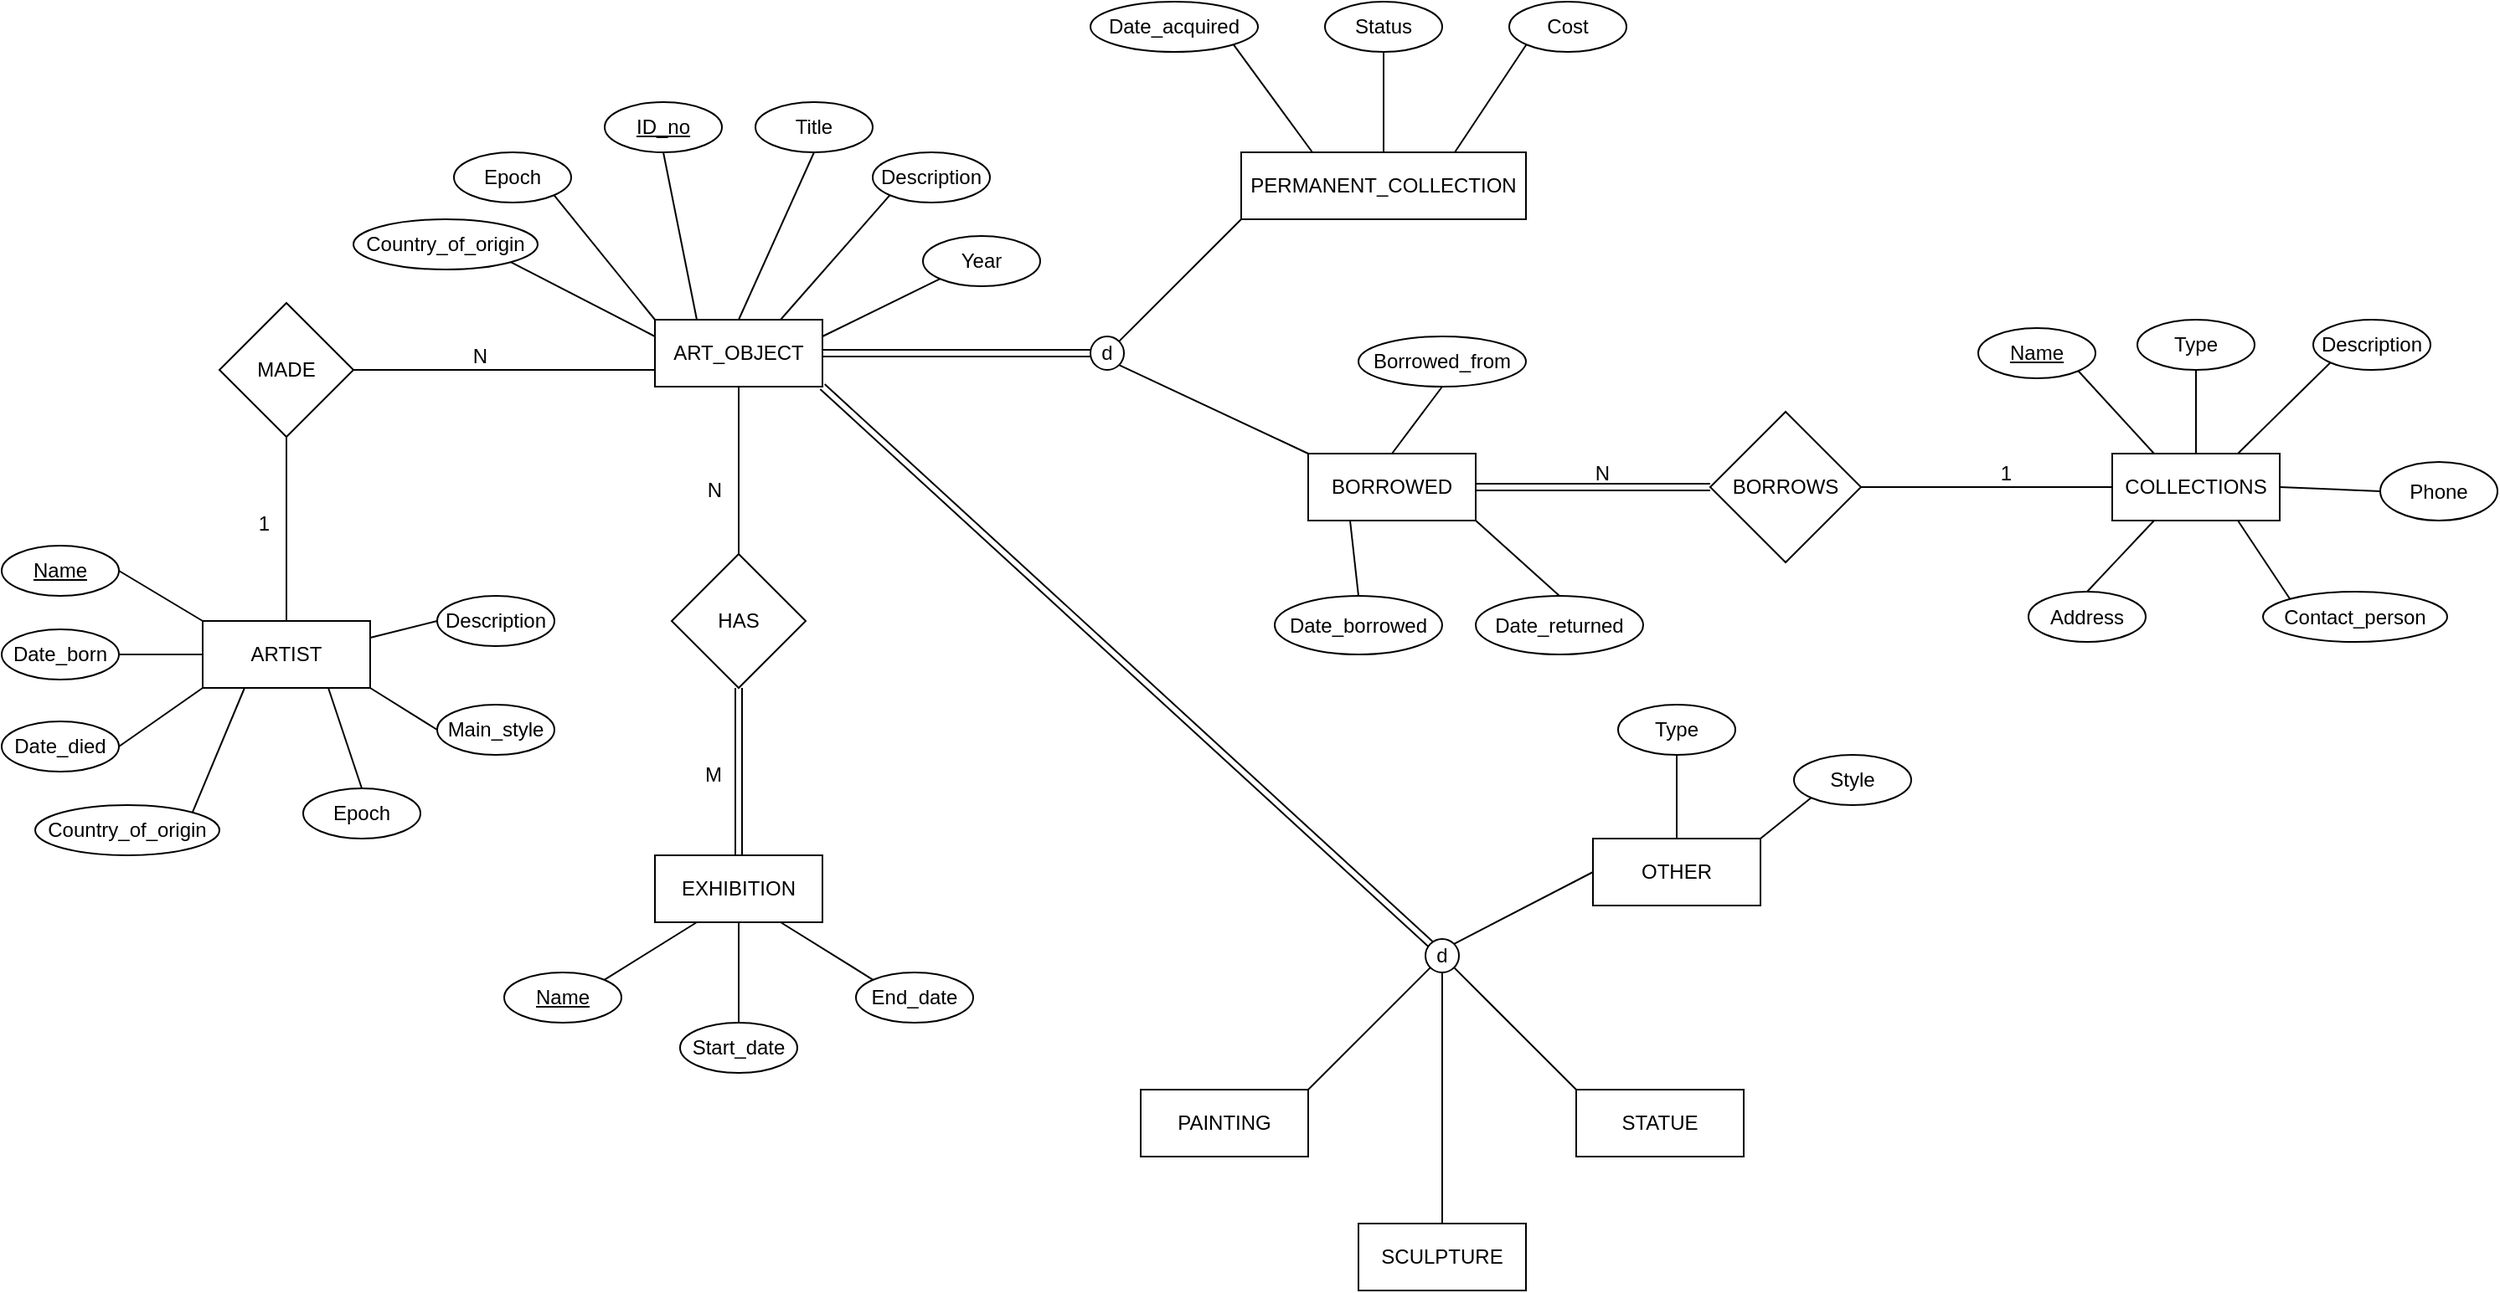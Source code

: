 <mxfile>
    <diagram id="F1-E8T4RD7VsMiOD42gL" name="Page-1">
        <mxGraphModel dx="545" dy="332" grid="1" gridSize="10" guides="1" tooltips="1" connect="1" arrows="1" fold="1" page="1" pageScale="1.5" pageWidth="1100" pageHeight="850" math="0" shadow="0">
            <root>
                <mxCell id="0"/>
                <mxCell id="1" parent="0"/>
                <mxCell id="2" value="ART_OBJECT" style="whiteSpace=wrap;html=1;align=center;" vertex="1" parent="1">
                    <mxGeometry x="410" y="260" width="100" height="40" as="geometry"/>
                </mxCell>
                <mxCell id="3" value="ID_no" style="ellipse;whiteSpace=wrap;html=1;align=center;fontStyle=4;" vertex="1" parent="1">
                    <mxGeometry x="380" y="130" width="70" height="30" as="geometry"/>
                </mxCell>
                <mxCell id="4" value="Title" style="ellipse;whiteSpace=wrap;html=1;align=center;" vertex="1" parent="1">
                    <mxGeometry x="470" y="130" width="70" height="30" as="geometry"/>
                </mxCell>
                <mxCell id="5" value="Description" style="ellipse;whiteSpace=wrap;html=1;align=center;" vertex="1" parent="1">
                    <mxGeometry x="540" y="160" width="70" height="30" as="geometry"/>
                </mxCell>
                <mxCell id="6" value="Year" style="ellipse;whiteSpace=wrap;html=1;align=center;" vertex="1" parent="1">
                    <mxGeometry x="570" y="210" width="70" height="30" as="geometry"/>
                </mxCell>
                <mxCell id="7" value="Epoch" style="ellipse;whiteSpace=wrap;html=1;align=center;" vertex="1" parent="1">
                    <mxGeometry x="290" y="160" width="70" height="30" as="geometry"/>
                </mxCell>
                <mxCell id="8" value="Country_of_origin" style="ellipse;whiteSpace=wrap;html=1;align=center;" vertex="1" parent="1">
                    <mxGeometry x="230" y="200" width="110" height="30" as="geometry"/>
                </mxCell>
                <mxCell id="9" value="" style="endArrow=none;html=1;rounded=0;exitX=0.5;exitY=1;exitDx=0;exitDy=0;entryX=0.5;entryY=0;entryDx=0;entryDy=0;" edge="1" parent="1" source="4" target="2">
                    <mxGeometry relative="1" as="geometry">
                        <mxPoint x="390" y="250" as="sourcePoint"/>
                        <mxPoint x="550" y="250" as="targetPoint"/>
                    </mxGeometry>
                </mxCell>
                <mxCell id="10" value="" style="endArrow=none;html=1;rounded=0;exitX=0;exitY=1;exitDx=0;exitDy=0;entryX=0.75;entryY=0;entryDx=0;entryDy=0;" edge="1" parent="1" source="5" target="2">
                    <mxGeometry relative="1" as="geometry">
                        <mxPoint x="465" y="160" as="sourcePoint"/>
                        <mxPoint x="470" y="270" as="targetPoint"/>
                    </mxGeometry>
                </mxCell>
                <mxCell id="11" value="" style="endArrow=none;html=1;rounded=0;exitX=0;exitY=1;exitDx=0;exitDy=0;entryX=1;entryY=0.25;entryDx=0;entryDy=0;" edge="1" parent="1" source="6" target="2">
                    <mxGeometry relative="1" as="geometry">
                        <mxPoint x="510.196" y="195.583" as="sourcePoint"/>
                        <mxPoint x="495" y="270" as="targetPoint"/>
                    </mxGeometry>
                </mxCell>
                <mxCell id="12" value="" style="endArrow=none;html=1;rounded=0;exitX=0.5;exitY=1;exitDx=0;exitDy=0;entryX=0.25;entryY=0;entryDx=0;entryDy=0;" edge="1" parent="1" source="3" target="2">
                    <mxGeometry relative="1" as="geometry">
                        <mxPoint x="520.196" y="205.583" as="sourcePoint"/>
                        <mxPoint x="505" y="280" as="targetPoint"/>
                    </mxGeometry>
                </mxCell>
                <mxCell id="13" value="" style="endArrow=none;html=1;rounded=0;exitX=1;exitY=1;exitDx=0;exitDy=0;entryX=0;entryY=0;entryDx=0;entryDy=0;" edge="1" parent="1" source="7" target="2">
                    <mxGeometry relative="1" as="geometry">
                        <mxPoint x="530.196" y="215.583" as="sourcePoint"/>
                        <mxPoint x="515" y="290" as="targetPoint"/>
                    </mxGeometry>
                </mxCell>
                <mxCell id="14" value="" style="endArrow=none;html=1;rounded=0;exitX=1;exitY=1;exitDx=0;exitDy=0;entryX=0;entryY=0.25;entryDx=0;entryDy=0;" edge="1" parent="1" source="8" target="2">
                    <mxGeometry relative="1" as="geometry">
                        <mxPoint x="380.0" y="225" as="sourcePoint"/>
                        <mxPoint x="420" y="270" as="targetPoint"/>
                    </mxGeometry>
                </mxCell>
                <mxCell id="15" value="MADE" style="shape=rhombus;perimeter=rhombusPerimeter;whiteSpace=wrap;html=1;align=center;" vertex="1" parent="1">
                    <mxGeometry x="150" y="250" width="80" height="80" as="geometry"/>
                </mxCell>
                <mxCell id="17" value="" style="endArrow=none;html=1;rounded=0;entryX=0;entryY=0.75;entryDx=0;entryDy=0;exitX=1;exitY=0.5;exitDx=0;exitDy=0;" edge="1" parent="1" source="15" target="2">
                    <mxGeometry relative="1" as="geometry">
                        <mxPoint x="240" y="330" as="sourcePoint"/>
                        <mxPoint x="400" y="330" as="targetPoint"/>
                    </mxGeometry>
                </mxCell>
                <mxCell id="18" value="N" style="resizable=0;html=1;align=right;verticalAlign=bottom;" connectable="0" vertex="1" parent="17">
                    <mxGeometry x="1" relative="1" as="geometry">
                        <mxPoint x="-100" as="offset"/>
                    </mxGeometry>
                </mxCell>
                <mxCell id="20" value="ARTIST" style="whiteSpace=wrap;html=1;align=center;" vertex="1" parent="1">
                    <mxGeometry x="140" y="440" width="100" height="40" as="geometry"/>
                </mxCell>
                <mxCell id="21" value="" style="endArrow=none;html=1;rounded=0;exitX=0.5;exitY=1;exitDx=0;exitDy=0;entryX=0.5;entryY=0;entryDx=0;entryDy=0;" edge="1" parent="1" source="15" target="20">
                    <mxGeometry relative="1" as="geometry">
                        <mxPoint x="170" y="380" as="sourcePoint"/>
                        <mxPoint x="330" y="380" as="targetPoint"/>
                    </mxGeometry>
                </mxCell>
                <mxCell id="22" value="1" style="resizable=0;html=1;align=right;verticalAlign=bottom;" connectable="0" vertex="1" parent="21">
                    <mxGeometry x="1" relative="1" as="geometry">
                        <mxPoint x="-10" y="-50" as="offset"/>
                    </mxGeometry>
                </mxCell>
                <mxCell id="23" value="Name" style="ellipse;whiteSpace=wrap;html=1;align=center;fontStyle=4;" vertex="1" parent="1">
                    <mxGeometry x="20" y="395" width="70" height="30" as="geometry"/>
                </mxCell>
                <mxCell id="24" value="Date_born" style="ellipse;whiteSpace=wrap;html=1;align=center;" vertex="1" parent="1">
                    <mxGeometry x="20" y="445" width="70" height="30" as="geometry"/>
                </mxCell>
                <mxCell id="25" value="Date_died" style="ellipse;whiteSpace=wrap;html=1;align=center;" vertex="1" parent="1">
                    <mxGeometry x="20" y="500" width="70" height="30" as="geometry"/>
                </mxCell>
                <mxCell id="26" value="Country_of_origin" style="ellipse;whiteSpace=wrap;html=1;align=center;" vertex="1" parent="1">
                    <mxGeometry x="40" y="550" width="110" height="30" as="geometry"/>
                </mxCell>
                <mxCell id="27" value="Epoch" style="ellipse;whiteSpace=wrap;html=1;align=center;" vertex="1" parent="1">
                    <mxGeometry x="200" y="540" width="70" height="30" as="geometry"/>
                </mxCell>
                <mxCell id="28" value="Main_style" style="ellipse;whiteSpace=wrap;html=1;align=center;" vertex="1" parent="1">
                    <mxGeometry x="280" y="490" width="70" height="30" as="geometry"/>
                </mxCell>
                <mxCell id="29" value="Description" style="ellipse;whiteSpace=wrap;html=1;align=center;" vertex="1" parent="1">
                    <mxGeometry x="280" y="425" width="70" height="30" as="geometry"/>
                </mxCell>
                <mxCell id="30" value="" style="endArrow=none;html=1;rounded=0;exitX=1;exitY=0.5;exitDx=0;exitDy=0;entryX=0;entryY=0;entryDx=0;entryDy=0;" edge="1" parent="1" source="23" target="20">
                    <mxGeometry relative="1" as="geometry">
                        <mxPoint x="210" y="470" as="sourcePoint"/>
                        <mxPoint x="370" y="470" as="targetPoint"/>
                    </mxGeometry>
                </mxCell>
                <mxCell id="31" value="" style="endArrow=none;html=1;rounded=0;exitX=1;exitY=0.5;exitDx=0;exitDy=0;entryX=0;entryY=0.5;entryDx=0;entryDy=0;" edge="1" parent="1" source="24" target="20">
                    <mxGeometry relative="1" as="geometry">
                        <mxPoint x="100" y="420" as="sourcePoint"/>
                        <mxPoint x="150" y="450" as="targetPoint"/>
                    </mxGeometry>
                </mxCell>
                <mxCell id="32" value="" style="endArrow=none;html=1;rounded=0;entryX=0;entryY=1;entryDx=0;entryDy=0;exitX=1;exitY=0.5;exitDx=0;exitDy=0;" edge="1" parent="1" source="25" target="20">
                    <mxGeometry relative="1" as="geometry">
                        <mxPoint x="100" y="490" as="sourcePoint"/>
                        <mxPoint x="150" y="470" as="targetPoint"/>
                    </mxGeometry>
                </mxCell>
                <mxCell id="33" value="" style="endArrow=none;html=1;rounded=0;entryX=0.25;entryY=1;entryDx=0;entryDy=0;exitX=1;exitY=0;exitDx=0;exitDy=0;" edge="1" parent="1" source="26" target="20">
                    <mxGeometry relative="1" as="geometry">
                        <mxPoint x="100" y="525" as="sourcePoint"/>
                        <mxPoint x="150" y="490" as="targetPoint"/>
                    </mxGeometry>
                </mxCell>
                <mxCell id="34" value="" style="endArrow=none;html=1;rounded=0;entryX=0.75;entryY=1;entryDx=0;entryDy=0;exitX=0.5;exitY=0;exitDx=0;exitDy=0;" edge="1" parent="1" source="27" target="20">
                    <mxGeometry relative="1" as="geometry">
                        <mxPoint x="144.044" y="564.435" as="sourcePoint"/>
                        <mxPoint x="175" y="490" as="targetPoint"/>
                    </mxGeometry>
                </mxCell>
                <mxCell id="35" value="" style="endArrow=none;html=1;rounded=0;entryX=1;entryY=1;entryDx=0;entryDy=0;exitX=0;exitY=0.5;exitDx=0;exitDy=0;" edge="1" parent="1" source="28" target="20">
                    <mxGeometry relative="1" as="geometry">
                        <mxPoint x="245" y="550" as="sourcePoint"/>
                        <mxPoint x="225" y="490" as="targetPoint"/>
                    </mxGeometry>
                </mxCell>
                <mxCell id="36" value="" style="endArrow=none;html=1;rounded=0;entryX=1;entryY=0.25;entryDx=0;entryDy=0;exitX=0;exitY=0.5;exitDx=0;exitDy=0;" edge="1" parent="1" source="29" target="20">
                    <mxGeometry relative="1" as="geometry">
                        <mxPoint x="290" y="515" as="sourcePoint"/>
                        <mxPoint x="250" y="490" as="targetPoint"/>
                    </mxGeometry>
                </mxCell>
                <mxCell id="37" value="HAS" style="shape=rhombus;perimeter=rhombusPerimeter;whiteSpace=wrap;html=1;align=center;" vertex="1" parent="1">
                    <mxGeometry x="420" y="400" width="80" height="80" as="geometry"/>
                </mxCell>
                <mxCell id="38" value="" style="endArrow=none;html=1;rounded=0;entryX=0.5;entryY=1;entryDx=0;entryDy=0;exitX=0.5;exitY=0;exitDx=0;exitDy=0;" edge="1" parent="1" source="37" target="2">
                    <mxGeometry relative="1" as="geometry">
                        <mxPoint x="450" y="410" as="sourcePoint"/>
                        <mxPoint x="610" y="410" as="targetPoint"/>
                    </mxGeometry>
                </mxCell>
                <mxCell id="39" value="N" style="resizable=0;html=1;align=right;verticalAlign=bottom;" connectable="0" vertex="1" parent="38">
                    <mxGeometry x="1" relative="1" as="geometry">
                        <mxPoint x="-10" y="70" as="offset"/>
                    </mxGeometry>
                </mxCell>
                <mxCell id="42" value="" style="shape=link;html=1;rounded=0;exitX=0.5;exitY=1;exitDx=0;exitDy=0;" edge="1" parent="1" source="37">
                    <mxGeometry relative="1" as="geometry">
                        <mxPoint x="460" y="560" as="sourcePoint"/>
                        <mxPoint x="460" y="580" as="targetPoint"/>
                    </mxGeometry>
                </mxCell>
                <mxCell id="43" value="M" style="resizable=0;html=1;align=right;verticalAlign=bottom;" connectable="0" vertex="1" parent="42">
                    <mxGeometry x="1" relative="1" as="geometry">
                        <mxPoint x="-10" y="-40" as="offset"/>
                    </mxGeometry>
                </mxCell>
                <mxCell id="45" value="EXHIBITION" style="whiteSpace=wrap;html=1;align=center;" vertex="1" parent="1">
                    <mxGeometry x="410" y="580" width="100" height="40" as="geometry"/>
                </mxCell>
                <mxCell id="46" value="Name" style="ellipse;whiteSpace=wrap;html=1;align=center;fontStyle=4;" vertex="1" parent="1">
                    <mxGeometry x="320" y="650" width="70" height="30" as="geometry"/>
                </mxCell>
                <mxCell id="47" value="Start_date" style="ellipse;whiteSpace=wrap;html=1;align=center;" vertex="1" parent="1">
                    <mxGeometry x="425" y="680" width="70" height="30" as="geometry"/>
                </mxCell>
                <mxCell id="48" value="End_date" style="ellipse;whiteSpace=wrap;html=1;align=center;" vertex="1" parent="1">
                    <mxGeometry x="530" y="650" width="70" height="30" as="geometry"/>
                </mxCell>
                <mxCell id="50" value="" style="endArrow=none;html=1;rounded=0;exitX=0.5;exitY=1;exitDx=0;exitDy=0;entryX=0.5;entryY=0;entryDx=0;entryDy=0;" edge="1" parent="1" source="45" target="47">
                    <mxGeometry relative="1" as="geometry">
                        <mxPoint x="500" y="640" as="sourcePoint"/>
                        <mxPoint x="660" y="640" as="targetPoint"/>
                    </mxGeometry>
                </mxCell>
                <mxCell id="51" value="" style="endArrow=none;html=1;rounded=0;exitX=0.75;exitY=1;exitDx=0;exitDy=0;entryX=0;entryY=0;entryDx=0;entryDy=0;" edge="1" parent="1" source="45" target="48">
                    <mxGeometry relative="1" as="geometry">
                        <mxPoint x="470" y="630" as="sourcePoint"/>
                        <mxPoint x="470" y="690" as="targetPoint"/>
                    </mxGeometry>
                </mxCell>
                <mxCell id="52" value="" style="endArrow=none;html=1;rounded=0;exitX=0.25;exitY=1;exitDx=0;exitDy=0;entryX=1;entryY=0;entryDx=0;entryDy=0;" edge="1" parent="1" source="45" target="46">
                    <mxGeometry relative="1" as="geometry">
                        <mxPoint x="495" y="630" as="sourcePoint"/>
                        <mxPoint x="550.175" y="664.426" as="targetPoint"/>
                    </mxGeometry>
                </mxCell>
                <mxCell id="53" value="d" style="ellipse;whiteSpace=wrap;html=1;align=center;" vertex="1" parent="1">
                    <mxGeometry x="670" y="270" width="20" height="20" as="geometry"/>
                </mxCell>
                <mxCell id="56" value="" style="shape=link;html=1;rounded=0;exitX=1;exitY=0.5;exitDx=0;exitDy=0;entryX=0;entryY=0.5;entryDx=0;entryDy=0;" edge="1" parent="1" source="2" target="53">
                    <mxGeometry relative="1" as="geometry">
                        <mxPoint x="670" y="240" as="sourcePoint"/>
                        <mxPoint x="830" y="240" as="targetPoint"/>
                    </mxGeometry>
                </mxCell>
                <mxCell id="58" value="PERMANENT_COLLECTION" style="whiteSpace=wrap;html=1;align=center;" vertex="1" parent="1">
                    <mxGeometry x="760" y="160" width="170" height="40" as="geometry"/>
                </mxCell>
                <mxCell id="59" value="Date_acquired" style="ellipse;whiteSpace=wrap;html=1;align=center;" vertex="1" parent="1">
                    <mxGeometry x="670" y="70" width="100" height="30" as="geometry"/>
                </mxCell>
                <mxCell id="60" value="Status" style="ellipse;whiteSpace=wrap;html=1;align=center;" vertex="1" parent="1">
                    <mxGeometry x="810" y="70" width="70" height="30" as="geometry"/>
                </mxCell>
                <mxCell id="61" value="Cost" style="ellipse;whiteSpace=wrap;html=1;align=center;" vertex="1" parent="1">
                    <mxGeometry x="920" y="70" width="70" height="30" as="geometry"/>
                </mxCell>
                <mxCell id="62" value="" style="endArrow=none;html=1;rounded=0;exitX=1;exitY=1;exitDx=0;exitDy=0;entryX=0.25;entryY=0;entryDx=0;entryDy=0;" edge="1" parent="1" source="59" target="58">
                    <mxGeometry relative="1" as="geometry">
                        <mxPoint x="800" y="150" as="sourcePoint"/>
                        <mxPoint x="960" y="150" as="targetPoint"/>
                    </mxGeometry>
                </mxCell>
                <mxCell id="63" value="" style="endArrow=none;html=1;rounded=0;exitX=0.5;exitY=1;exitDx=0;exitDy=0;entryX=0.5;entryY=0;entryDx=0;entryDy=0;" edge="1" parent="1" source="60" target="58">
                    <mxGeometry relative="1" as="geometry">
                        <mxPoint x="765.432" y="105.584" as="sourcePoint"/>
                        <mxPoint x="812.5" y="170" as="targetPoint"/>
                    </mxGeometry>
                </mxCell>
                <mxCell id="64" value="" style="endArrow=none;html=1;rounded=0;exitX=0;exitY=1;exitDx=0;exitDy=0;entryX=0.75;entryY=0;entryDx=0;entryDy=0;" edge="1" parent="1" source="61" target="58">
                    <mxGeometry relative="1" as="geometry">
                        <mxPoint x="855" y="110" as="sourcePoint"/>
                        <mxPoint x="855" y="170" as="targetPoint"/>
                    </mxGeometry>
                </mxCell>
                <mxCell id="65" value="" style="endArrow=none;html=1;rounded=0;exitX=1;exitY=0;exitDx=0;exitDy=0;entryX=0;entryY=1;entryDx=0;entryDy=0;" edge="1" parent="1" source="53" target="58">
                    <mxGeometry relative="1" as="geometry">
                        <mxPoint x="760" y="210" as="sourcePoint"/>
                        <mxPoint x="920" y="210" as="targetPoint"/>
                    </mxGeometry>
                </mxCell>
                <mxCell id="66" value="BORROWED" style="whiteSpace=wrap;html=1;align=center;" vertex="1" parent="1">
                    <mxGeometry x="800" y="340" width="100" height="40" as="geometry"/>
                </mxCell>
                <mxCell id="67" value="" style="endArrow=none;html=1;rounded=0;exitX=1;exitY=1;exitDx=0;exitDy=0;entryX=0;entryY=0;entryDx=0;entryDy=0;" edge="1" parent="1" source="53" target="66">
                    <mxGeometry relative="1" as="geometry">
                        <mxPoint x="697.071" y="282.929" as="sourcePoint"/>
                        <mxPoint x="770" y="210" as="targetPoint"/>
                    </mxGeometry>
                </mxCell>
                <mxCell id="69" value="Borrowed_from" style="ellipse;whiteSpace=wrap;html=1;align=center;" vertex="1" parent="1">
                    <mxGeometry x="830" y="270" width="100" height="30" as="geometry"/>
                </mxCell>
                <mxCell id="70" value="Date_borrowed" style="ellipse;whiteSpace=wrap;html=1;align=center;" vertex="1" parent="1">
                    <mxGeometry x="780" y="425" width="100" height="35" as="geometry"/>
                </mxCell>
                <mxCell id="71" value="Date_returned" style="ellipse;whiteSpace=wrap;html=1;align=center;" vertex="1" parent="1">
                    <mxGeometry x="900" y="425" width="100" height="35" as="geometry"/>
                </mxCell>
                <mxCell id="72" value="" style="endArrow=none;html=1;rounded=0;exitX=0.5;exitY=1;exitDx=0;exitDy=0;entryX=0.5;entryY=0;entryDx=0;entryDy=0;" edge="1" parent="1" source="69" target="66">
                    <mxGeometry relative="1" as="geometry">
                        <mxPoint x="820" y="340" as="sourcePoint"/>
                        <mxPoint x="980" y="340" as="targetPoint"/>
                    </mxGeometry>
                </mxCell>
                <mxCell id="73" value="" style="endArrow=none;html=1;rounded=0;exitX=0.25;exitY=1;exitDx=0;exitDy=0;entryX=0.5;entryY=0;entryDx=0;entryDy=0;" edge="1" parent="1" source="66" target="70">
                    <mxGeometry relative="1" as="geometry">
                        <mxPoint x="890" y="310" as="sourcePoint"/>
                        <mxPoint x="860" y="350" as="targetPoint"/>
                    </mxGeometry>
                </mxCell>
                <mxCell id="74" value="" style="endArrow=none;html=1;rounded=0;exitX=1;exitY=1;exitDx=0;exitDy=0;entryX=0.5;entryY=0;entryDx=0;entryDy=0;" edge="1" parent="1" source="66" target="71">
                    <mxGeometry relative="1" as="geometry">
                        <mxPoint x="835" y="390" as="sourcePoint"/>
                        <mxPoint x="790" y="430" as="targetPoint"/>
                    </mxGeometry>
                </mxCell>
                <mxCell id="77" value="BORROWS" style="shape=rhombus;perimeter=rhombusPerimeter;whiteSpace=wrap;html=1;align=center;" vertex="1" parent="1">
                    <mxGeometry x="1040" y="315" width="90" height="90" as="geometry"/>
                </mxCell>
                <mxCell id="78" value="" style="shape=link;html=1;rounded=0;exitX=1;exitY=0.5;exitDx=0;exitDy=0;entryX=0;entryY=0.5;entryDx=0;entryDy=0;" edge="1" parent="1" source="66" target="77">
                    <mxGeometry relative="1" as="geometry">
                        <mxPoint x="1130" y="315" as="sourcePoint"/>
                        <mxPoint x="1290" y="315" as="targetPoint"/>
                    </mxGeometry>
                </mxCell>
                <mxCell id="79" value="N" style="resizable=0;html=1;align=right;verticalAlign=bottom;" connectable="0" vertex="1" parent="78">
                    <mxGeometry x="1" relative="1" as="geometry">
                        <mxPoint x="-60" as="offset"/>
                    </mxGeometry>
                </mxCell>
                <mxCell id="80" value="COLLECTIONS" style="whiteSpace=wrap;html=1;align=center;" vertex="1" parent="1">
                    <mxGeometry x="1280" y="340" width="100" height="40" as="geometry"/>
                </mxCell>
                <mxCell id="81" value="" style="endArrow=none;html=1;rounded=0;entryX=0;entryY=0.5;entryDx=0;entryDy=0;exitX=1;exitY=0.5;exitDx=0;exitDy=0;" edge="1" parent="1" source="77" target="80">
                    <mxGeometry relative="1" as="geometry">
                        <mxPoint x="1150" y="380" as="sourcePoint"/>
                        <mxPoint x="1240" y="359.67" as="targetPoint"/>
                    </mxGeometry>
                </mxCell>
                <mxCell id="82" value="1" style="resizable=0;html=1;align=right;verticalAlign=bottom;" connectable="0" vertex="1" parent="81">
                    <mxGeometry x="1" relative="1" as="geometry">
                        <mxPoint x="-60" as="offset"/>
                    </mxGeometry>
                </mxCell>
                <mxCell id="83" value="Name" style="ellipse;whiteSpace=wrap;html=1;align=center;fontStyle=4;" vertex="1" parent="1">
                    <mxGeometry x="1200" y="265" width="70" height="30" as="geometry"/>
                </mxCell>
                <mxCell id="84" value="Type" style="ellipse;whiteSpace=wrap;html=1;align=center;" vertex="1" parent="1">
                    <mxGeometry x="1295" y="260" width="70" height="30" as="geometry"/>
                </mxCell>
                <mxCell id="85" value="Description" style="ellipse;whiteSpace=wrap;html=1;align=center;" vertex="1" parent="1">
                    <mxGeometry x="1400" y="260" width="70" height="30" as="geometry"/>
                </mxCell>
                <mxCell id="86" value="Phone" style="ellipse;whiteSpace=wrap;html=1;align=center;" vertex="1" parent="1">
                    <mxGeometry x="1440" y="345" width="70" height="35" as="geometry"/>
                </mxCell>
                <mxCell id="87" value="Contact_person" style="ellipse;whiteSpace=wrap;html=1;align=center;" vertex="1" parent="1">
                    <mxGeometry x="1370" y="422.5" width="110" height="30" as="geometry"/>
                </mxCell>
                <mxCell id="88" value="Address" style="ellipse;whiteSpace=wrap;html=1;align=center;" vertex="1" parent="1">
                    <mxGeometry x="1230" y="422.5" width="70" height="30" as="geometry"/>
                </mxCell>
                <mxCell id="89" value="" style="endArrow=none;html=1;rounded=0;exitX=1;exitY=1;exitDx=0;exitDy=0;entryX=0.25;entryY=0;entryDx=0;entryDy=0;" edge="1" parent="1" source="83" target="80">
                    <mxGeometry relative="1" as="geometry">
                        <mxPoint x="1250" y="380" as="sourcePoint"/>
                        <mxPoint x="1410" y="380" as="targetPoint"/>
                    </mxGeometry>
                </mxCell>
                <mxCell id="90" value="" style="endArrow=none;html=1;rounded=0;exitX=0.5;exitY=1;exitDx=0;exitDy=0;entryX=0.5;entryY=0;entryDx=0;entryDy=0;" edge="1" parent="1" source="84" target="80">
                    <mxGeometry relative="1" as="geometry">
                        <mxPoint x="1279.749" y="295.607" as="sourcePoint"/>
                        <mxPoint x="1315" y="350" as="targetPoint"/>
                    </mxGeometry>
                </mxCell>
                <mxCell id="91" value="" style="endArrow=none;html=1;rounded=0;exitX=0;exitY=1;exitDx=0;exitDy=0;entryX=0.75;entryY=0;entryDx=0;entryDy=0;" edge="1" parent="1" source="85" target="80">
                    <mxGeometry relative="1" as="geometry">
                        <mxPoint x="1345" y="300" as="sourcePoint"/>
                        <mxPoint x="1340" y="350" as="targetPoint"/>
                    </mxGeometry>
                </mxCell>
                <mxCell id="92" value="" style="endArrow=none;html=1;rounded=0;exitX=0;exitY=0.5;exitDx=0;exitDy=0;entryX=1;entryY=0.5;entryDx=0;entryDy=0;" edge="1" parent="1" source="86" target="80">
                    <mxGeometry relative="1" as="geometry">
                        <mxPoint x="1420.251" y="295.607" as="sourcePoint"/>
                        <mxPoint x="1365" y="350" as="targetPoint"/>
                    </mxGeometry>
                </mxCell>
                <mxCell id="93" value="" style="endArrow=none;html=1;rounded=0;exitX=0;exitY=0;exitDx=0;exitDy=0;entryX=0.75;entryY=1;entryDx=0;entryDy=0;" edge="1" parent="1" source="87" target="80">
                    <mxGeometry relative="1" as="geometry">
                        <mxPoint x="1450" y="372.5" as="sourcePoint"/>
                        <mxPoint x="1390" y="370" as="targetPoint"/>
                    </mxGeometry>
                </mxCell>
                <mxCell id="94" value="" style="endArrow=none;html=1;rounded=0;exitX=0.25;exitY=1;exitDx=0;exitDy=0;entryX=0.5;entryY=0;entryDx=0;entryDy=0;" edge="1" parent="1" source="80" target="88">
                    <mxGeometry relative="1" as="geometry">
                        <mxPoint x="1396.109" y="436.893" as="sourcePoint"/>
                        <mxPoint x="1365" y="390" as="targetPoint"/>
                    </mxGeometry>
                </mxCell>
                <mxCell id="95" value="d" style="ellipse;whiteSpace=wrap;html=1;align=center;" vertex="1" parent="1">
                    <mxGeometry x="870" y="630" width="20" height="20" as="geometry"/>
                </mxCell>
                <mxCell id="96" value="" style="shape=link;html=1;rounded=0;exitX=1;exitY=1;exitDx=0;exitDy=0;entryX=0;entryY=0;entryDx=0;entryDy=0;" edge="1" parent="1" source="2" target="95">
                    <mxGeometry relative="1" as="geometry">
                        <mxPoint x="520" y="290" as="sourcePoint"/>
                        <mxPoint x="680" y="290" as="targetPoint"/>
                    </mxGeometry>
                </mxCell>
                <mxCell id="97" value="OTHER" style="whiteSpace=wrap;html=1;align=center;" vertex="1" parent="1">
                    <mxGeometry x="970" y="570" width="100" height="40" as="geometry"/>
                </mxCell>
                <mxCell id="98" value="STATUE" style="whiteSpace=wrap;html=1;align=center;" vertex="1" parent="1">
                    <mxGeometry x="960" y="720" width="100" height="40" as="geometry"/>
                </mxCell>
                <mxCell id="99" value="SCULPTURE" style="whiteSpace=wrap;html=1;align=center;" vertex="1" parent="1">
                    <mxGeometry x="830" y="800" width="100" height="40" as="geometry"/>
                </mxCell>
                <mxCell id="100" value="PAINTING" style="whiteSpace=wrap;html=1;align=center;" vertex="1" parent="1">
                    <mxGeometry x="700" y="720" width="100" height="40" as="geometry"/>
                </mxCell>
                <mxCell id="101" value="" style="endArrow=none;html=1;rounded=0;entryX=0;entryY=0.5;entryDx=0;entryDy=0;exitX=1;exitY=0;exitDx=0;exitDy=0;" edge="1" parent="1" source="95" target="97">
                    <mxGeometry relative="1" as="geometry">
                        <mxPoint x="860" y="670" as="sourcePoint"/>
                        <mxPoint x="1020" y="670" as="targetPoint"/>
                    </mxGeometry>
                </mxCell>
                <mxCell id="102" value="" style="endArrow=none;html=1;rounded=0;entryX=0;entryY=0;entryDx=0;entryDy=0;exitX=1;exitY=1;exitDx=0;exitDy=0;" edge="1" parent="1" source="95" target="98">
                    <mxGeometry relative="1" as="geometry">
                        <mxPoint x="897.071" y="642.929" as="sourcePoint"/>
                        <mxPoint x="980" y="600" as="targetPoint"/>
                    </mxGeometry>
                </mxCell>
                <mxCell id="103" value="" style="endArrow=none;html=1;rounded=0;entryX=0.5;entryY=0;entryDx=0;entryDy=0;exitX=0.5;exitY=1;exitDx=0;exitDy=0;" edge="1" parent="1" source="95" target="99">
                    <mxGeometry relative="1" as="geometry">
                        <mxPoint x="897.071" y="657.071" as="sourcePoint"/>
                        <mxPoint x="970" y="730" as="targetPoint"/>
                    </mxGeometry>
                </mxCell>
                <mxCell id="104" value="" style="endArrow=none;html=1;rounded=0;entryX=1;entryY=0;entryDx=0;entryDy=0;exitX=0;exitY=1;exitDx=0;exitDy=0;" edge="1" parent="1" source="95" target="100">
                    <mxGeometry relative="1" as="geometry">
                        <mxPoint x="890" y="660" as="sourcePoint"/>
                        <mxPoint x="890" y="810" as="targetPoint"/>
                    </mxGeometry>
                </mxCell>
                <mxCell id="105" value="Type" style="ellipse;whiteSpace=wrap;html=1;align=center;" vertex="1" parent="1">
                    <mxGeometry x="985" y="490" width="70" height="30" as="geometry"/>
                </mxCell>
                <mxCell id="106" value="Style" style="ellipse;whiteSpace=wrap;html=1;align=center;" vertex="1" parent="1">
                    <mxGeometry x="1090" y="520" width="70" height="30" as="geometry"/>
                </mxCell>
                <mxCell id="107" value="" style="endArrow=none;html=1;rounded=0;exitX=0.5;exitY=0;exitDx=0;exitDy=0;entryX=0.5;entryY=1;entryDx=0;entryDy=0;" edge="1" parent="1" source="97" target="105">
                    <mxGeometry relative="1" as="geometry">
                        <mxPoint x="1070" y="570" as="sourcePoint"/>
                        <mxPoint x="1230" y="570" as="targetPoint"/>
                    </mxGeometry>
                </mxCell>
                <mxCell id="108" value="" style="endArrow=none;html=1;rounded=0;exitX=1;exitY=0;exitDx=0;exitDy=0;entryX=0;entryY=1;entryDx=0;entryDy=0;" edge="1" parent="1" source="97" target="106">
                    <mxGeometry relative="1" as="geometry">
                        <mxPoint x="1030" y="580" as="sourcePoint"/>
                        <mxPoint x="1045" y="520" as="targetPoint"/>
                    </mxGeometry>
                </mxCell>
            </root>
        </mxGraphModel>
    </diagram>
</mxfile>